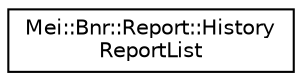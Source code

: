 digraph "Graphical Class Hierarchy"
{
  edge [fontname="Helvetica",fontsize="10",labelfontname="Helvetica",labelfontsize="10"];
  node [fontname="Helvetica",fontsize="10",shape=record];
  rankdir="LR";
  Node1 [label="Mei::Bnr::Report::History\lReportList",height=0.2,width=0.4,color="black", fillcolor="white", style="filled",URL="$a00154.html",tooltip="HistoryReportList "];
}
